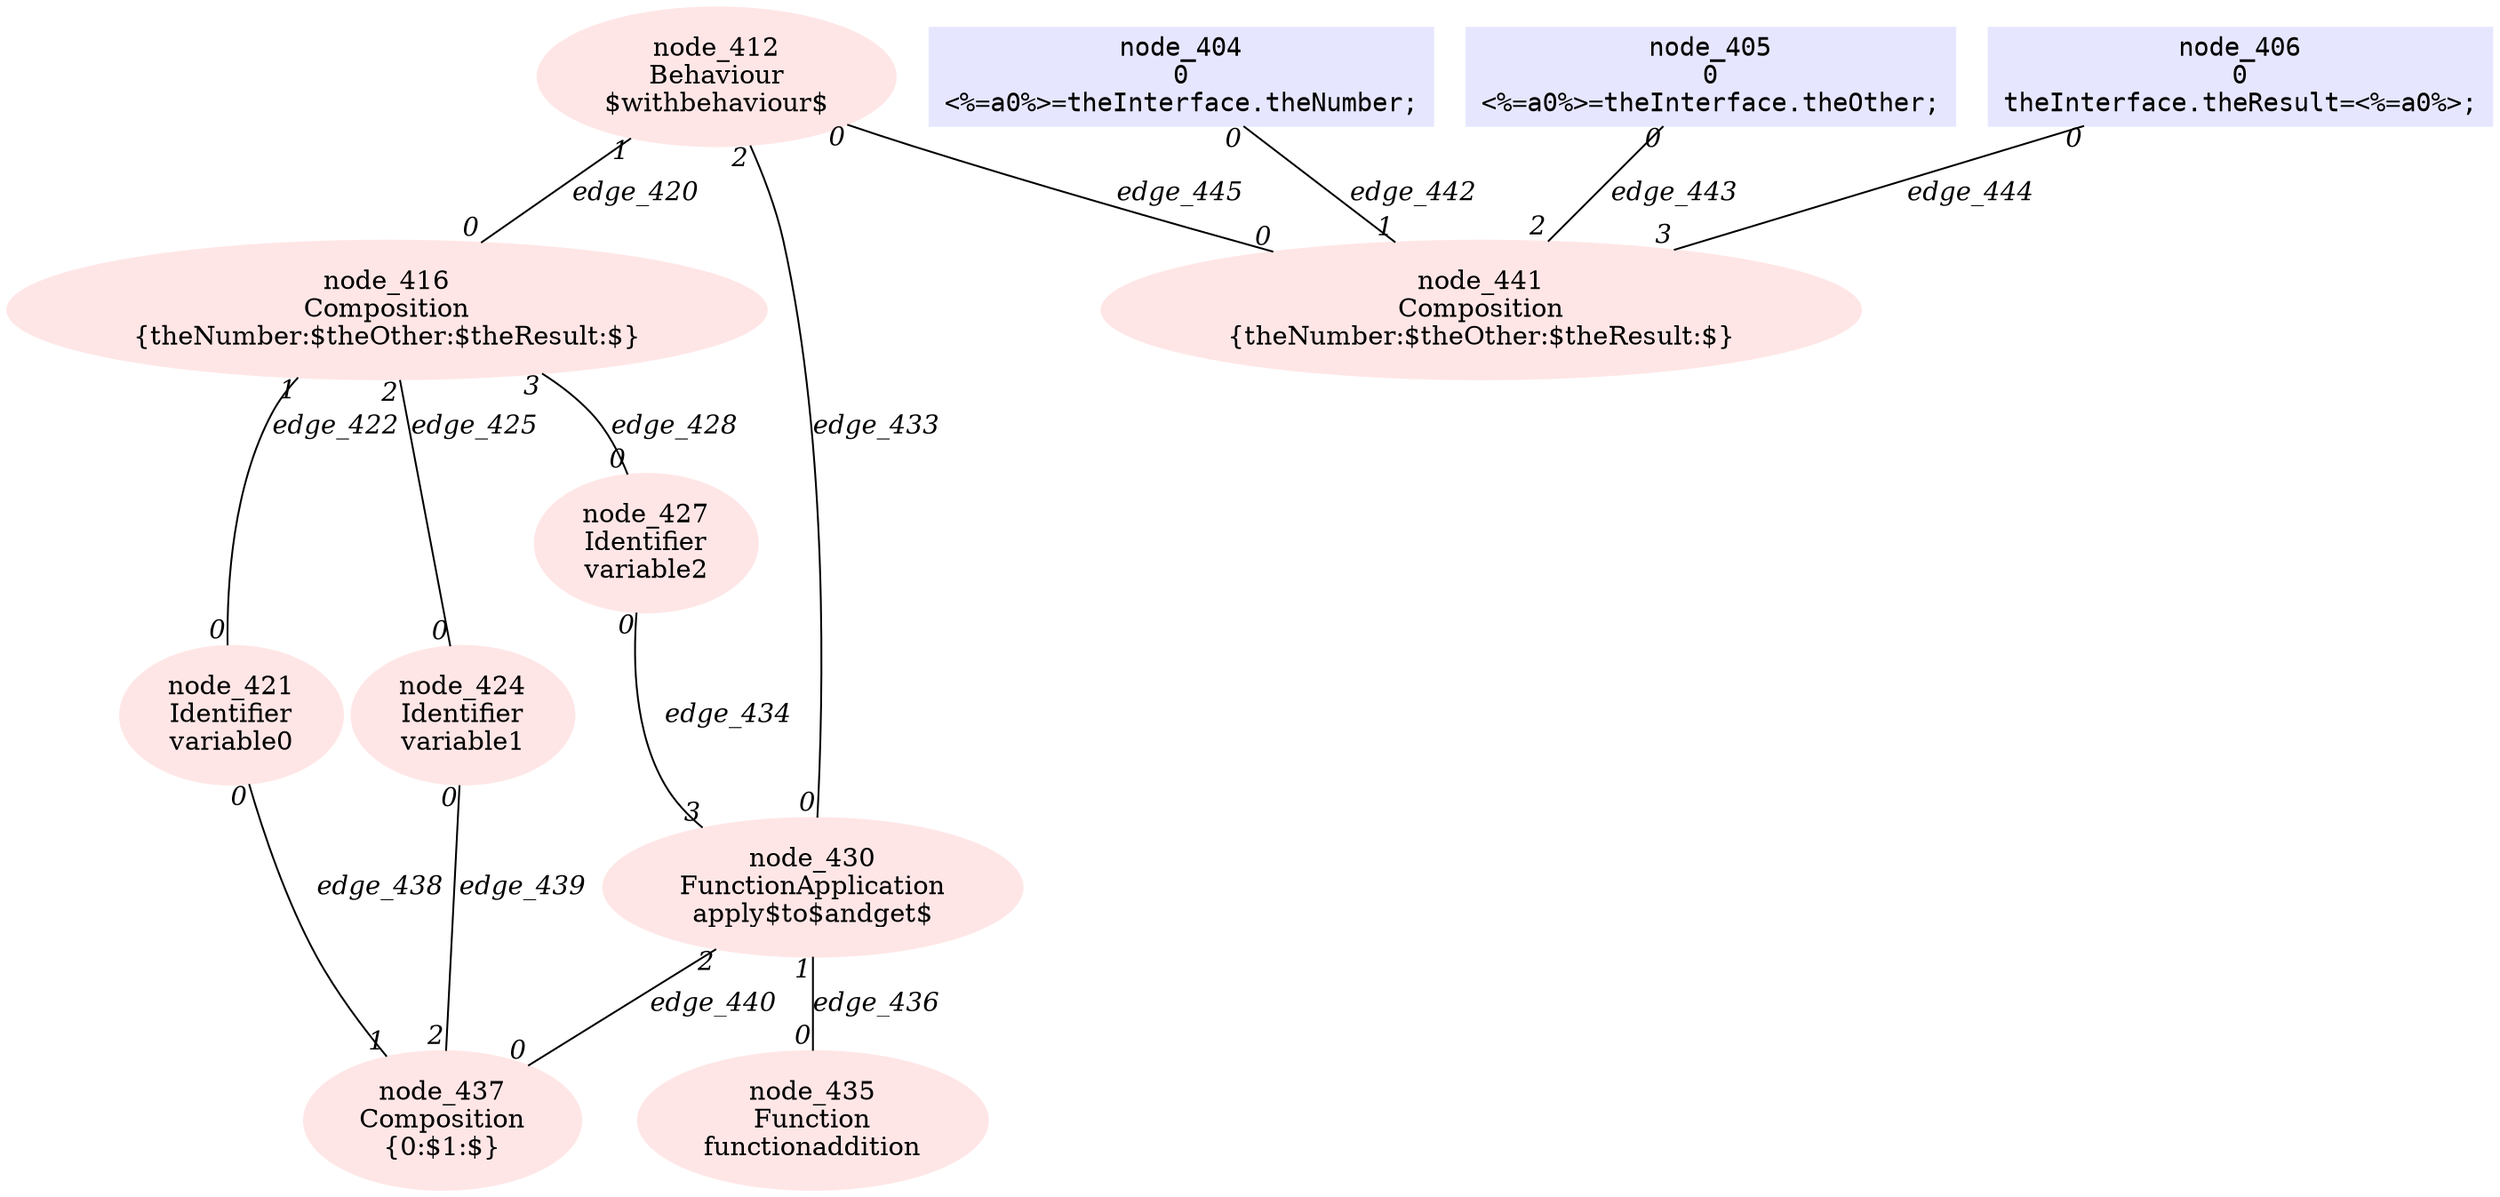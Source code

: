 digraph g{node_412 [shape=ellipse, style=filled, color="0.0 0.1 1.0", label="node_412
Behaviour
$withbehaviour$" ]
node_416 [shape=ellipse, style=filled, color="0.0 0.1 1.0", label="node_416
Composition
{theNumber:$theOther:$theResult:$}" ]
node_421 [shape=ellipse, style=filled, color="0.0 0.1 1.0", label="node_421
Identifier
variable0" ]
node_424 [shape=ellipse, style=filled, color="0.0 0.1 1.0", label="node_424
Identifier
variable1" ]
node_427 [shape=ellipse, style=filled, color="0.0 0.1 1.0", label="node_427
Identifier
variable2" ]
node_430 [shape=ellipse, style=filled, color="0.0 0.1 1.0", label="node_430
FunctionApplication
apply$to$andget$" ]
node_435 [shape=ellipse, style=filled, color="0.0 0.1 1.0", label="node_435
Function
functionaddition" ]
node_437 [shape=ellipse, style=filled, color="0.0 0.1 1.0", label="node_437
Composition
{0:$1:$}" ]
node_441 [shape=ellipse, style=filled, color="0.0 0.1 1.0", label="node_441
Composition
{theNumber:$theOther:$theResult:$}" ]
node_404 [shape=box, style=filled, color="0.66 0.1 1.0", fontname="Courier", label="node_404
0
<%=a0%>=theInterface.theNumber;
" ]
node_405 [shape=box, style=filled, color="0.66 0.1 1.0", fontname="Courier", label="node_405
0
<%=a0%>=theInterface.theOther;
" ]
node_406 [shape=box, style=filled, color="0.66 0.1 1.0", fontname="Courier", label="node_406
0
theInterface.theResult=<%=a0%>;
" ]
node_412 -> node_416 [dir=none, arrowHead=none, fontname="Times-Italic", label="edge_420",  headlabel="0", taillabel="1" ]
node_416 -> node_421 [dir=none, arrowHead=none, fontname="Times-Italic", label="edge_422",  headlabel="0", taillabel="1" ]
node_416 -> node_424 [dir=none, arrowHead=none, fontname="Times-Italic", label="edge_425",  headlabel="0", taillabel="2" ]
node_416 -> node_427 [dir=none, arrowHead=none, fontname="Times-Italic", label="edge_428",  headlabel="0", taillabel="3" ]
node_412 -> node_430 [dir=none, arrowHead=none, fontname="Times-Italic", label="edge_433",  headlabel="0", taillabel="2" ]
node_427 -> node_430 [dir=none, arrowHead=none, fontname="Times-Italic", label="edge_434",  headlabel="3", taillabel="0" ]
node_430 -> node_435 [dir=none, arrowHead=none, fontname="Times-Italic", label="edge_436",  headlabel="0", taillabel="1" ]
node_421 -> node_437 [dir=none, arrowHead=none, fontname="Times-Italic", label="edge_438",  headlabel="1", taillabel="0" ]
node_424 -> node_437 [dir=none, arrowHead=none, fontname="Times-Italic", label="edge_439",  headlabel="2", taillabel="0" ]
node_430 -> node_437 [dir=none, arrowHead=none, fontname="Times-Italic", label="edge_440",  headlabel="0", taillabel="2" ]
node_404 -> node_441 [dir=none, arrowHead=none, fontname="Times-Italic", label="edge_442",  headlabel="1", taillabel="0" ]
node_405 -> node_441 [dir=none, arrowHead=none, fontname="Times-Italic", label="edge_443",  headlabel="2", taillabel="0" ]
node_406 -> node_441 [dir=none, arrowHead=none, fontname="Times-Italic", label="edge_444",  headlabel="3", taillabel="0" ]
node_412 -> node_441 [dir=none, arrowHead=none, fontname="Times-Italic", label="edge_445",  headlabel="0", taillabel="0" ]
}